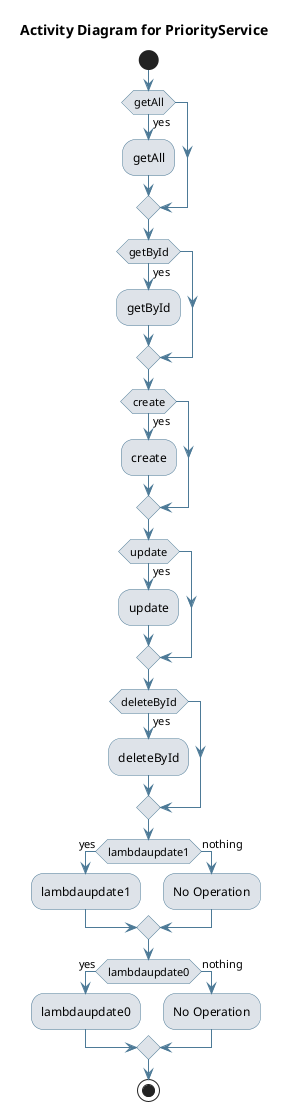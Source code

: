 @startuml
skinparam activity {
 BackgroundColor #DEE3E9 
 BorderColor #4D7A97 
 ArrowColor #4D7A97 
}
!pragma useVerticalIf on
start
title Activity Diagram for PriorityService

if (getAll) then (yes)
:getAll;
endif
if (getById) then (yes)
:getById;
endif
if (create) then (yes)
:create;
endif
if (update) then (yes)
:update;
endif
if (deleteById) then (yes)
:deleteById;
endif
if (lambdaupdate1) then (yes)
:lambdaupdate1;
else (nothing)
:No Operation;
endif
if (lambdaupdate0) then (yes)
:lambdaupdate0;
else (nothing)
:No Operation;
endif
stop
@enduml
